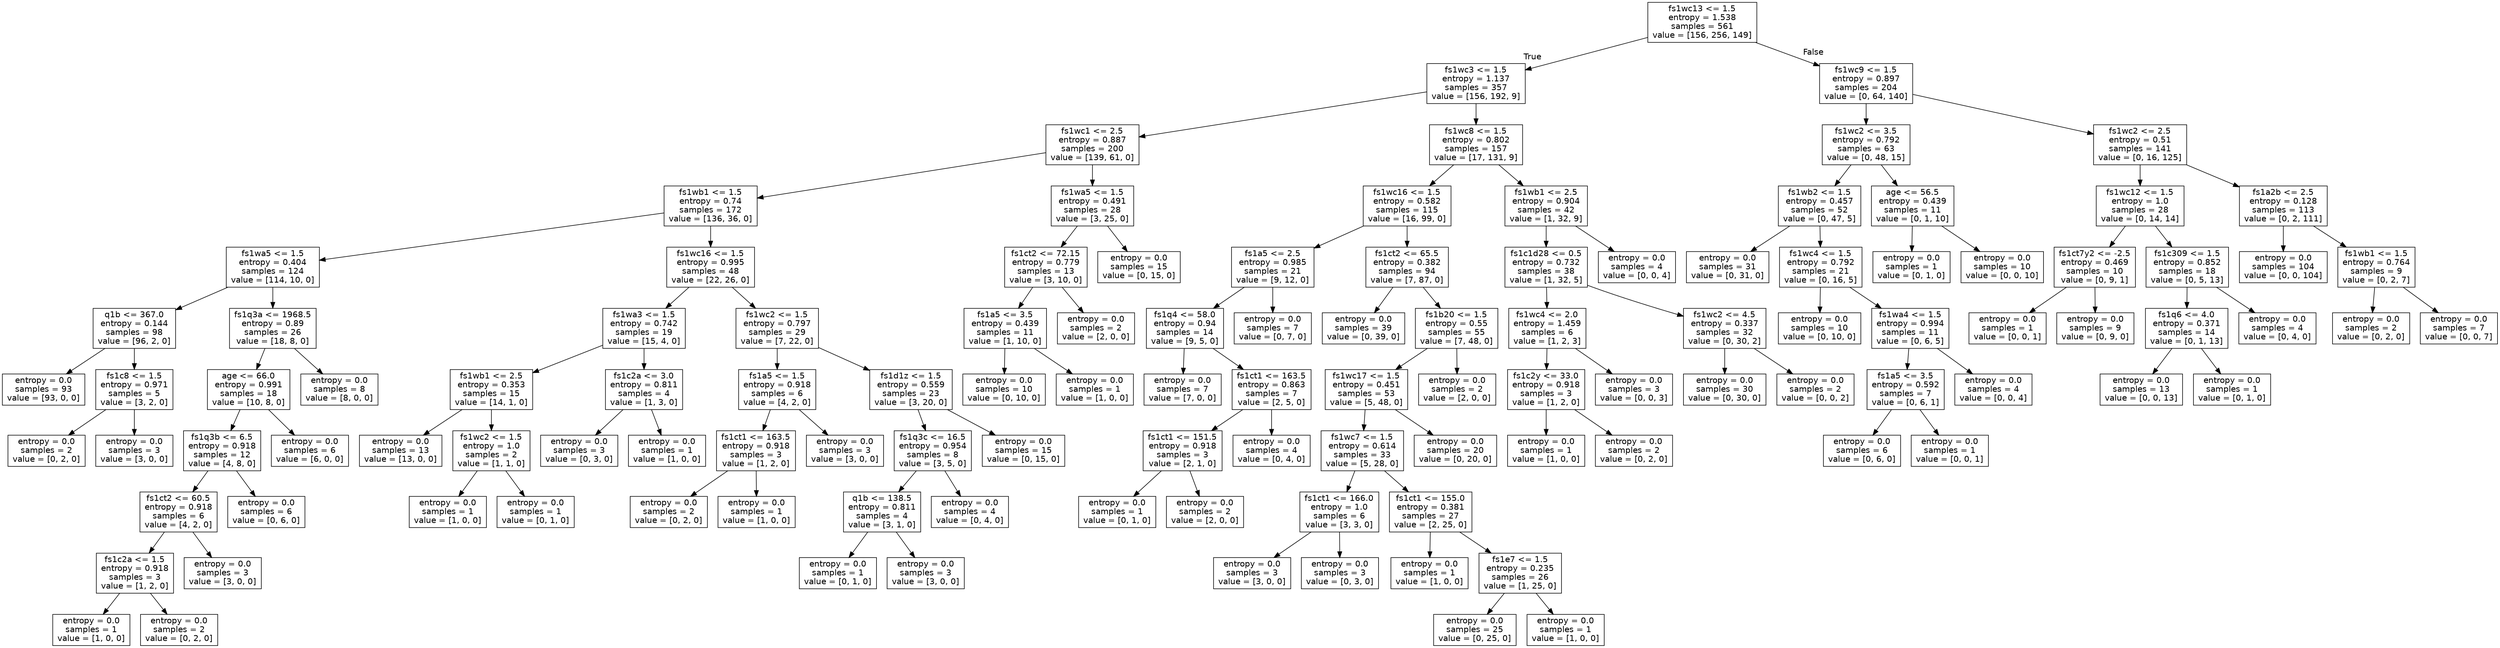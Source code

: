 digraph Tree {
node [shape=box, fontname="helvetica"] ;
edge [fontname="helvetica"] ;
0 [label="fs1wc13 <= 1.5\nentropy = 1.538\nsamples = 561\nvalue = [156, 256, 149]"] ;
1 [label="fs1wc3 <= 1.5\nentropy = 1.137\nsamples = 357\nvalue = [156, 192, 9]"] ;
0 -> 1 [labeldistance=2.5, labelangle=45, headlabel="True"] ;
2 [label="fs1wc1 <= 2.5\nentropy = 0.887\nsamples = 200\nvalue = [139, 61, 0]"] ;
1 -> 2 ;
3 [label="fs1wb1 <= 1.5\nentropy = 0.74\nsamples = 172\nvalue = [136, 36, 0]"] ;
2 -> 3 ;
4 [label="fs1wa5 <= 1.5\nentropy = 0.404\nsamples = 124\nvalue = [114, 10, 0]"] ;
3 -> 4 ;
5 [label="q1b <= 367.0\nentropy = 0.144\nsamples = 98\nvalue = [96, 2, 0]"] ;
4 -> 5 ;
6 [label="entropy = 0.0\nsamples = 93\nvalue = [93, 0, 0]"] ;
5 -> 6 ;
7 [label="fs1c8 <= 1.5\nentropy = 0.971\nsamples = 5\nvalue = [3, 2, 0]"] ;
5 -> 7 ;
8 [label="entropy = 0.0\nsamples = 2\nvalue = [0, 2, 0]"] ;
7 -> 8 ;
9 [label="entropy = 0.0\nsamples = 3\nvalue = [3, 0, 0]"] ;
7 -> 9 ;
10 [label="fs1q3a <= 1968.5\nentropy = 0.89\nsamples = 26\nvalue = [18, 8, 0]"] ;
4 -> 10 ;
11 [label="age <= 66.0\nentropy = 0.991\nsamples = 18\nvalue = [10, 8, 0]"] ;
10 -> 11 ;
12 [label="fs1q3b <= 6.5\nentropy = 0.918\nsamples = 12\nvalue = [4, 8, 0]"] ;
11 -> 12 ;
13 [label="fs1ct2 <= 60.5\nentropy = 0.918\nsamples = 6\nvalue = [4, 2, 0]"] ;
12 -> 13 ;
14 [label="fs1c2a <= 1.5\nentropy = 0.918\nsamples = 3\nvalue = [1, 2, 0]"] ;
13 -> 14 ;
15 [label="entropy = 0.0\nsamples = 1\nvalue = [1, 0, 0]"] ;
14 -> 15 ;
16 [label="entropy = 0.0\nsamples = 2\nvalue = [0, 2, 0]"] ;
14 -> 16 ;
17 [label="entropy = 0.0\nsamples = 3\nvalue = [3, 0, 0]"] ;
13 -> 17 ;
18 [label="entropy = 0.0\nsamples = 6\nvalue = [0, 6, 0]"] ;
12 -> 18 ;
19 [label="entropy = 0.0\nsamples = 6\nvalue = [6, 0, 0]"] ;
11 -> 19 ;
20 [label="entropy = 0.0\nsamples = 8\nvalue = [8, 0, 0]"] ;
10 -> 20 ;
21 [label="fs1wc16 <= 1.5\nentropy = 0.995\nsamples = 48\nvalue = [22, 26, 0]"] ;
3 -> 21 ;
22 [label="fs1wa3 <= 1.5\nentropy = 0.742\nsamples = 19\nvalue = [15, 4, 0]"] ;
21 -> 22 ;
23 [label="fs1wb1 <= 2.5\nentropy = 0.353\nsamples = 15\nvalue = [14, 1, 0]"] ;
22 -> 23 ;
24 [label="entropy = 0.0\nsamples = 13\nvalue = [13, 0, 0]"] ;
23 -> 24 ;
25 [label="fs1wc2 <= 1.5\nentropy = 1.0\nsamples = 2\nvalue = [1, 1, 0]"] ;
23 -> 25 ;
26 [label="entropy = 0.0\nsamples = 1\nvalue = [1, 0, 0]"] ;
25 -> 26 ;
27 [label="entropy = 0.0\nsamples = 1\nvalue = [0, 1, 0]"] ;
25 -> 27 ;
28 [label="fs1c2a <= 3.0\nentropy = 0.811\nsamples = 4\nvalue = [1, 3, 0]"] ;
22 -> 28 ;
29 [label="entropy = 0.0\nsamples = 3\nvalue = [0, 3, 0]"] ;
28 -> 29 ;
30 [label="entropy = 0.0\nsamples = 1\nvalue = [1, 0, 0]"] ;
28 -> 30 ;
31 [label="fs1wc2 <= 1.5\nentropy = 0.797\nsamples = 29\nvalue = [7, 22, 0]"] ;
21 -> 31 ;
32 [label="fs1a5 <= 1.5\nentropy = 0.918\nsamples = 6\nvalue = [4, 2, 0]"] ;
31 -> 32 ;
33 [label="fs1ct1 <= 163.5\nentropy = 0.918\nsamples = 3\nvalue = [1, 2, 0]"] ;
32 -> 33 ;
34 [label="entropy = 0.0\nsamples = 2\nvalue = [0, 2, 0]"] ;
33 -> 34 ;
35 [label="entropy = 0.0\nsamples = 1\nvalue = [1, 0, 0]"] ;
33 -> 35 ;
36 [label="entropy = 0.0\nsamples = 3\nvalue = [3, 0, 0]"] ;
32 -> 36 ;
37 [label="fs1d1z <= 1.5\nentropy = 0.559\nsamples = 23\nvalue = [3, 20, 0]"] ;
31 -> 37 ;
38 [label="fs1q3c <= 16.5\nentropy = 0.954\nsamples = 8\nvalue = [3, 5, 0]"] ;
37 -> 38 ;
39 [label="q1b <= 138.5\nentropy = 0.811\nsamples = 4\nvalue = [3, 1, 0]"] ;
38 -> 39 ;
40 [label="entropy = 0.0\nsamples = 1\nvalue = [0, 1, 0]"] ;
39 -> 40 ;
41 [label="entropy = 0.0\nsamples = 3\nvalue = [3, 0, 0]"] ;
39 -> 41 ;
42 [label="entropy = 0.0\nsamples = 4\nvalue = [0, 4, 0]"] ;
38 -> 42 ;
43 [label="entropy = 0.0\nsamples = 15\nvalue = [0, 15, 0]"] ;
37 -> 43 ;
44 [label="fs1wa5 <= 1.5\nentropy = 0.491\nsamples = 28\nvalue = [3, 25, 0]"] ;
2 -> 44 ;
45 [label="fs1ct2 <= 72.15\nentropy = 0.779\nsamples = 13\nvalue = [3, 10, 0]"] ;
44 -> 45 ;
46 [label="fs1a5 <= 3.5\nentropy = 0.439\nsamples = 11\nvalue = [1, 10, 0]"] ;
45 -> 46 ;
47 [label="entropy = 0.0\nsamples = 10\nvalue = [0, 10, 0]"] ;
46 -> 47 ;
48 [label="entropy = 0.0\nsamples = 1\nvalue = [1, 0, 0]"] ;
46 -> 48 ;
49 [label="entropy = 0.0\nsamples = 2\nvalue = [2, 0, 0]"] ;
45 -> 49 ;
50 [label="entropy = 0.0\nsamples = 15\nvalue = [0, 15, 0]"] ;
44 -> 50 ;
51 [label="fs1wc8 <= 1.5\nentropy = 0.802\nsamples = 157\nvalue = [17, 131, 9]"] ;
1 -> 51 ;
52 [label="fs1wc16 <= 1.5\nentropy = 0.582\nsamples = 115\nvalue = [16, 99, 0]"] ;
51 -> 52 ;
53 [label="fs1a5 <= 2.5\nentropy = 0.985\nsamples = 21\nvalue = [9, 12, 0]"] ;
52 -> 53 ;
54 [label="fs1q4 <= 58.0\nentropy = 0.94\nsamples = 14\nvalue = [9, 5, 0]"] ;
53 -> 54 ;
55 [label="entropy = 0.0\nsamples = 7\nvalue = [7, 0, 0]"] ;
54 -> 55 ;
56 [label="fs1ct1 <= 163.5\nentropy = 0.863\nsamples = 7\nvalue = [2, 5, 0]"] ;
54 -> 56 ;
57 [label="fs1ct1 <= 151.5\nentropy = 0.918\nsamples = 3\nvalue = [2, 1, 0]"] ;
56 -> 57 ;
58 [label="entropy = 0.0\nsamples = 1\nvalue = [0, 1, 0]"] ;
57 -> 58 ;
59 [label="entropy = 0.0\nsamples = 2\nvalue = [2, 0, 0]"] ;
57 -> 59 ;
60 [label="entropy = 0.0\nsamples = 4\nvalue = [0, 4, 0]"] ;
56 -> 60 ;
61 [label="entropy = 0.0\nsamples = 7\nvalue = [0, 7, 0]"] ;
53 -> 61 ;
62 [label="fs1ct2 <= 65.5\nentropy = 0.382\nsamples = 94\nvalue = [7, 87, 0]"] ;
52 -> 62 ;
63 [label="entropy = 0.0\nsamples = 39\nvalue = [0, 39, 0]"] ;
62 -> 63 ;
64 [label="fs1b20 <= 1.5\nentropy = 0.55\nsamples = 55\nvalue = [7, 48, 0]"] ;
62 -> 64 ;
65 [label="fs1wc17 <= 1.5\nentropy = 0.451\nsamples = 53\nvalue = [5, 48, 0]"] ;
64 -> 65 ;
66 [label="fs1wc7 <= 1.5\nentropy = 0.614\nsamples = 33\nvalue = [5, 28, 0]"] ;
65 -> 66 ;
67 [label="fs1ct1 <= 166.0\nentropy = 1.0\nsamples = 6\nvalue = [3, 3, 0]"] ;
66 -> 67 ;
68 [label="entropy = 0.0\nsamples = 3\nvalue = [3, 0, 0]"] ;
67 -> 68 ;
69 [label="entropy = 0.0\nsamples = 3\nvalue = [0, 3, 0]"] ;
67 -> 69 ;
70 [label="fs1ct1 <= 155.0\nentropy = 0.381\nsamples = 27\nvalue = [2, 25, 0]"] ;
66 -> 70 ;
71 [label="entropy = 0.0\nsamples = 1\nvalue = [1, 0, 0]"] ;
70 -> 71 ;
72 [label="fs1e7 <= 1.5\nentropy = 0.235\nsamples = 26\nvalue = [1, 25, 0]"] ;
70 -> 72 ;
73 [label="entropy = 0.0\nsamples = 25\nvalue = [0, 25, 0]"] ;
72 -> 73 ;
74 [label="entropy = 0.0\nsamples = 1\nvalue = [1, 0, 0]"] ;
72 -> 74 ;
75 [label="entropy = 0.0\nsamples = 20\nvalue = [0, 20, 0]"] ;
65 -> 75 ;
76 [label="entropy = 0.0\nsamples = 2\nvalue = [2, 0, 0]"] ;
64 -> 76 ;
77 [label="fs1wb1 <= 2.5\nentropy = 0.904\nsamples = 42\nvalue = [1, 32, 9]"] ;
51 -> 77 ;
78 [label="fs1c1d28 <= 0.5\nentropy = 0.732\nsamples = 38\nvalue = [1, 32, 5]"] ;
77 -> 78 ;
79 [label="fs1wc4 <= 2.0\nentropy = 1.459\nsamples = 6\nvalue = [1, 2, 3]"] ;
78 -> 79 ;
80 [label="fs1c2y <= 33.0\nentropy = 0.918\nsamples = 3\nvalue = [1, 2, 0]"] ;
79 -> 80 ;
81 [label="entropy = 0.0\nsamples = 1\nvalue = [1, 0, 0]"] ;
80 -> 81 ;
82 [label="entropy = 0.0\nsamples = 2\nvalue = [0, 2, 0]"] ;
80 -> 82 ;
83 [label="entropy = 0.0\nsamples = 3\nvalue = [0, 0, 3]"] ;
79 -> 83 ;
84 [label="fs1wc2 <= 4.5\nentropy = 0.337\nsamples = 32\nvalue = [0, 30, 2]"] ;
78 -> 84 ;
85 [label="entropy = 0.0\nsamples = 30\nvalue = [0, 30, 0]"] ;
84 -> 85 ;
86 [label="entropy = 0.0\nsamples = 2\nvalue = [0, 0, 2]"] ;
84 -> 86 ;
87 [label="entropy = 0.0\nsamples = 4\nvalue = [0, 0, 4]"] ;
77 -> 87 ;
88 [label="fs1wc9 <= 1.5\nentropy = 0.897\nsamples = 204\nvalue = [0, 64, 140]"] ;
0 -> 88 [labeldistance=2.5, labelangle=-45, headlabel="False"] ;
89 [label="fs1wc2 <= 3.5\nentropy = 0.792\nsamples = 63\nvalue = [0, 48, 15]"] ;
88 -> 89 ;
90 [label="fs1wb2 <= 1.5\nentropy = 0.457\nsamples = 52\nvalue = [0, 47, 5]"] ;
89 -> 90 ;
91 [label="entropy = 0.0\nsamples = 31\nvalue = [0, 31, 0]"] ;
90 -> 91 ;
92 [label="fs1wc4 <= 1.5\nentropy = 0.792\nsamples = 21\nvalue = [0, 16, 5]"] ;
90 -> 92 ;
93 [label="entropy = 0.0\nsamples = 10\nvalue = [0, 10, 0]"] ;
92 -> 93 ;
94 [label="fs1wa4 <= 1.5\nentropy = 0.994\nsamples = 11\nvalue = [0, 6, 5]"] ;
92 -> 94 ;
95 [label="fs1a5 <= 3.5\nentropy = 0.592\nsamples = 7\nvalue = [0, 6, 1]"] ;
94 -> 95 ;
96 [label="entropy = 0.0\nsamples = 6\nvalue = [0, 6, 0]"] ;
95 -> 96 ;
97 [label="entropy = 0.0\nsamples = 1\nvalue = [0, 0, 1]"] ;
95 -> 97 ;
98 [label="entropy = 0.0\nsamples = 4\nvalue = [0, 0, 4]"] ;
94 -> 98 ;
99 [label="age <= 56.5\nentropy = 0.439\nsamples = 11\nvalue = [0, 1, 10]"] ;
89 -> 99 ;
100 [label="entropy = 0.0\nsamples = 1\nvalue = [0, 1, 0]"] ;
99 -> 100 ;
101 [label="entropy = 0.0\nsamples = 10\nvalue = [0, 0, 10]"] ;
99 -> 101 ;
102 [label="fs1wc2 <= 2.5\nentropy = 0.51\nsamples = 141\nvalue = [0, 16, 125]"] ;
88 -> 102 ;
103 [label="fs1wc12 <= 1.5\nentropy = 1.0\nsamples = 28\nvalue = [0, 14, 14]"] ;
102 -> 103 ;
104 [label="fs1ct7y2 <= -2.5\nentropy = 0.469\nsamples = 10\nvalue = [0, 9, 1]"] ;
103 -> 104 ;
105 [label="entropy = 0.0\nsamples = 1\nvalue = [0, 0, 1]"] ;
104 -> 105 ;
106 [label="entropy = 0.0\nsamples = 9\nvalue = [0, 9, 0]"] ;
104 -> 106 ;
107 [label="fs1c309 <= 1.5\nentropy = 0.852\nsamples = 18\nvalue = [0, 5, 13]"] ;
103 -> 107 ;
108 [label="fs1q6 <= 4.0\nentropy = 0.371\nsamples = 14\nvalue = [0, 1, 13]"] ;
107 -> 108 ;
109 [label="entropy = 0.0\nsamples = 13\nvalue = [0, 0, 13]"] ;
108 -> 109 ;
110 [label="entropy = 0.0\nsamples = 1\nvalue = [0, 1, 0]"] ;
108 -> 110 ;
111 [label="entropy = 0.0\nsamples = 4\nvalue = [0, 4, 0]"] ;
107 -> 111 ;
112 [label="fs1a2b <= 2.5\nentropy = 0.128\nsamples = 113\nvalue = [0, 2, 111]"] ;
102 -> 112 ;
113 [label="entropy = 0.0\nsamples = 104\nvalue = [0, 0, 104]"] ;
112 -> 113 ;
114 [label="fs1wb1 <= 1.5\nentropy = 0.764\nsamples = 9\nvalue = [0, 2, 7]"] ;
112 -> 114 ;
115 [label="entropy = 0.0\nsamples = 2\nvalue = [0, 2, 0]"] ;
114 -> 115 ;
116 [label="entropy = 0.0\nsamples = 7\nvalue = [0, 0, 7]"] ;
114 -> 116 ;
}